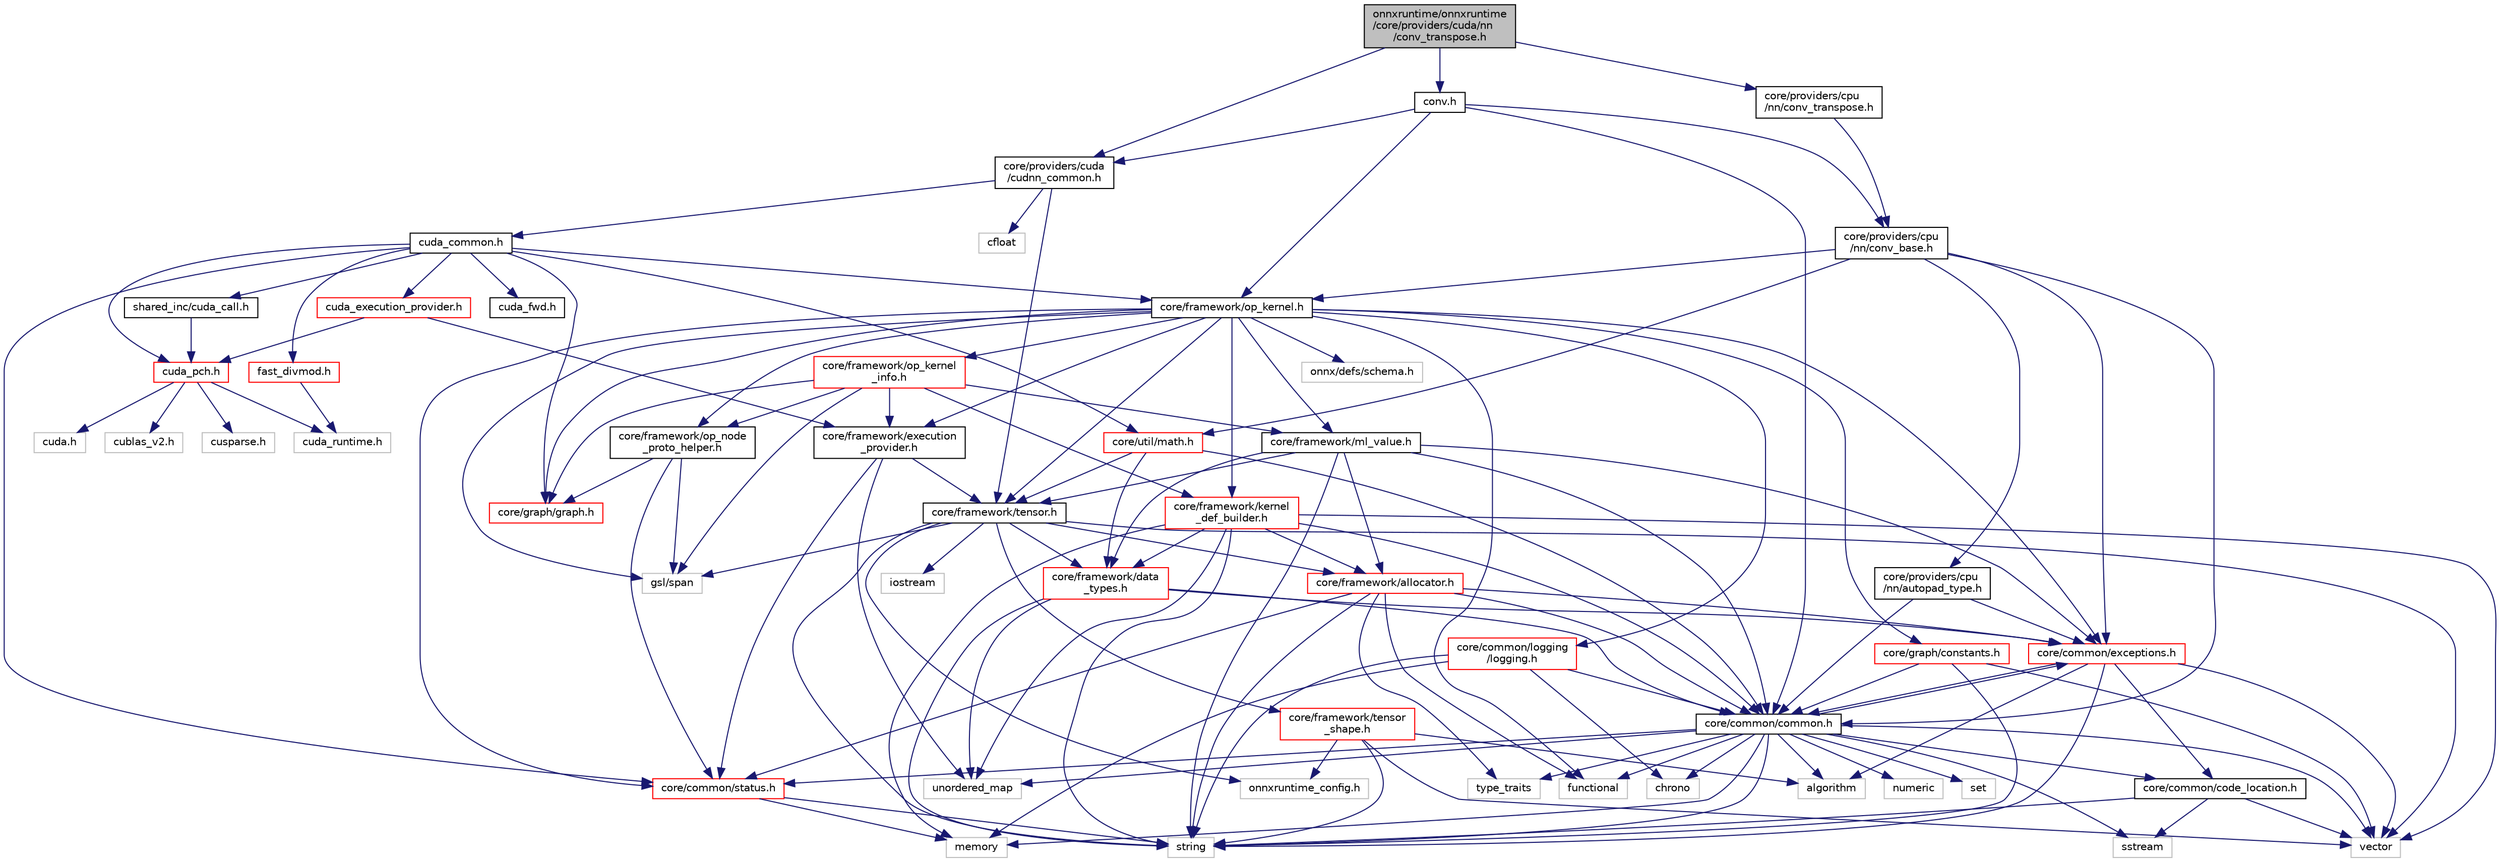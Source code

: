 digraph "onnxruntime/onnxruntime/core/providers/cuda/nn/conv_transpose.h"
{
  edge [fontname="Helvetica",fontsize="10",labelfontname="Helvetica",labelfontsize="10"];
  node [fontname="Helvetica",fontsize="10",shape=record];
  Node0 [label="onnxruntime/onnxruntime\l/core/providers/cuda/nn\l/conv_transpose.h",height=0.2,width=0.4,color="black", fillcolor="grey75", style="filled", fontcolor="black"];
  Node0 -> Node1 [color="midnightblue",fontsize="10",style="solid"];
  Node1 [label="core/providers/cuda\l/cudnn_common.h",height=0.2,width=0.4,color="black", fillcolor="white", style="filled",URL="$cudnn__common_8h.html"];
  Node1 -> Node2 [color="midnightblue",fontsize="10",style="solid"];
  Node2 [label="cuda_common.h",height=0.2,width=0.4,color="black", fillcolor="white", style="filled",URL="$cuda__common_8h.html"];
  Node2 -> Node3 [color="midnightblue",fontsize="10",style="solid"];
  Node3 [label="cuda_pch.h",height=0.2,width=0.4,color="red", fillcolor="white", style="filled",URL="$cuda__pch_8h.html"];
  Node3 -> Node4 [color="midnightblue",fontsize="10",style="solid"];
  Node4 [label="cuda.h",height=0.2,width=0.4,color="grey75", fillcolor="white", style="filled"];
  Node3 -> Node5 [color="midnightblue",fontsize="10",style="solid"];
  Node5 [label="cuda_runtime.h",height=0.2,width=0.4,color="grey75", fillcolor="white", style="filled"];
  Node3 -> Node6 [color="midnightblue",fontsize="10",style="solid"];
  Node6 [label="cublas_v2.h",height=0.2,width=0.4,color="grey75", fillcolor="white", style="filled"];
  Node3 -> Node7 [color="midnightblue",fontsize="10",style="solid"];
  Node7 [label="cusparse.h",height=0.2,width=0.4,color="grey75", fillcolor="white", style="filled"];
  Node2 -> Node10 [color="midnightblue",fontsize="10",style="solid"];
  Node10 [label="core/common/status.h",height=0.2,width=0.4,color="red", fillcolor="white", style="filled",URL="$status_8h.html"];
  Node10 -> Node11 [color="midnightblue",fontsize="10",style="solid"];
  Node11 [label="memory",height=0.2,width=0.4,color="grey75", fillcolor="white", style="filled"];
  Node10 -> Node12 [color="midnightblue",fontsize="10",style="solid"];
  Node12 [label="string",height=0.2,width=0.4,color="grey75", fillcolor="white", style="filled"];
  Node2 -> Node15 [color="midnightblue",fontsize="10",style="solid"];
  Node15 [label="core/framework/op_kernel.h",height=0.2,width=0.4,color="black", fillcolor="white", style="filled",URL="$op__kernel_8h.html"];
  Node15 -> Node16 [color="midnightblue",fontsize="10",style="solid"];
  Node16 [label="functional",height=0.2,width=0.4,color="grey75", fillcolor="white", style="filled"];
  Node15 -> Node17 [color="midnightblue",fontsize="10",style="solid"];
  Node17 [label="core/common/exceptions.h",height=0.2,width=0.4,color="red", fillcolor="white", style="filled",URL="$exceptions_8h.html"];
  Node17 -> Node18 [color="midnightblue",fontsize="10",style="solid"];
  Node18 [label="algorithm",height=0.2,width=0.4,color="grey75", fillcolor="white", style="filled"];
  Node17 -> Node12 [color="midnightblue",fontsize="10",style="solid"];
  Node17 -> Node22 [color="midnightblue",fontsize="10",style="solid"];
  Node22 [label="vector",height=0.2,width=0.4,color="grey75", fillcolor="white", style="filled"];
  Node17 -> Node23 [color="midnightblue",fontsize="10",style="solid"];
  Node23 [label="core/common/common.h",height=0.2,width=0.4,color="black", fillcolor="white", style="filled",URL="$include_2onnxruntime_2core_2common_2common_8h.html"];
  Node23 -> Node18 [color="midnightblue",fontsize="10",style="solid"];
  Node23 -> Node16 [color="midnightblue",fontsize="10",style="solid"];
  Node23 -> Node11 [color="midnightblue",fontsize="10",style="solid"];
  Node23 -> Node24 [color="midnightblue",fontsize="10",style="solid"];
  Node24 [label="numeric",height=0.2,width=0.4,color="grey75", fillcolor="white", style="filled"];
  Node23 -> Node25 [color="midnightblue",fontsize="10",style="solid"];
  Node25 [label="set",height=0.2,width=0.4,color="grey75", fillcolor="white", style="filled"];
  Node23 -> Node26 [color="midnightblue",fontsize="10",style="solid"];
  Node26 [label="sstream",height=0.2,width=0.4,color="grey75", fillcolor="white", style="filled"];
  Node23 -> Node12 [color="midnightblue",fontsize="10",style="solid"];
  Node23 -> Node27 [color="midnightblue",fontsize="10",style="solid"];
  Node27 [label="type_traits",height=0.2,width=0.4,color="grey75", fillcolor="white", style="filled"];
  Node23 -> Node28 [color="midnightblue",fontsize="10",style="solid"];
  Node28 [label="unordered_map",height=0.2,width=0.4,color="grey75", fillcolor="white", style="filled"];
  Node23 -> Node22 [color="midnightblue",fontsize="10",style="solid"];
  Node23 -> Node29 [color="midnightblue",fontsize="10",style="solid"];
  Node29 [label="chrono",height=0.2,width=0.4,color="grey75", fillcolor="white", style="filled"];
  Node23 -> Node30 [color="midnightblue",fontsize="10",style="solid"];
  Node30 [label="core/common/code_location.h",height=0.2,width=0.4,color="black", fillcolor="white", style="filled",URL="$code__location_8h.html"];
  Node30 -> Node26 [color="midnightblue",fontsize="10",style="solid"];
  Node30 -> Node12 [color="midnightblue",fontsize="10",style="solid"];
  Node30 -> Node22 [color="midnightblue",fontsize="10",style="solid"];
  Node23 -> Node17 [color="midnightblue",fontsize="10",style="solid"];
  Node23 -> Node10 [color="midnightblue",fontsize="10",style="solid"];
  Node17 -> Node30 [color="midnightblue",fontsize="10",style="solid"];
  Node15 -> Node31 [color="midnightblue",fontsize="10",style="solid"];
  Node31 [label="core/common/logging\l/logging.h",height=0.2,width=0.4,color="red", fillcolor="white", style="filled",URL="$logging_8h.html"];
  Node31 -> Node29 [color="midnightblue",fontsize="10",style="solid"];
  Node31 -> Node11 [color="midnightblue",fontsize="10",style="solid"];
  Node31 -> Node12 [color="midnightblue",fontsize="10",style="solid"];
  Node31 -> Node23 [color="midnightblue",fontsize="10",style="solid"];
  Node15 -> Node10 [color="midnightblue",fontsize="10",style="solid"];
  Node15 -> Node40 [color="midnightblue",fontsize="10",style="solid"];
  Node40 [label="core/framework/execution\l_provider.h",height=0.2,width=0.4,color="black", fillcolor="white", style="filled",URL="$execution__provider_8h.html"];
  Node40 -> Node28 [color="midnightblue",fontsize="10",style="solid"];
  Node40 -> Node10 [color="midnightblue",fontsize="10",style="solid"];
  Node40 -> Node41 [color="midnightblue",fontsize="10",style="solid"];
  Node41 [label="core/framework/tensor.h",height=0.2,width=0.4,color="black", fillcolor="white", style="filled",URL="$tensor_8h.html"];
  Node41 -> Node42 [color="midnightblue",fontsize="10",style="solid"];
  Node42 [label="iostream",height=0.2,width=0.4,color="grey75", fillcolor="white", style="filled"];
  Node41 -> Node12 [color="midnightblue",fontsize="10",style="solid"];
  Node41 -> Node22 [color="midnightblue",fontsize="10",style="solid"];
  Node41 -> Node43 [color="midnightblue",fontsize="10",style="solid"];
  Node43 [label="gsl/span",height=0.2,width=0.4,color="grey75", fillcolor="white", style="filled"];
  Node41 -> Node44 [color="midnightblue",fontsize="10",style="solid"];
  Node44 [label="core/framework/allocator.h",height=0.2,width=0.4,color="red", fillcolor="white", style="filled",URL="$framework_2allocator_8h.html"];
  Node44 -> Node16 [color="midnightblue",fontsize="10",style="solid"];
  Node44 -> Node12 [color="midnightblue",fontsize="10",style="solid"];
  Node44 -> Node27 [color="midnightblue",fontsize="10",style="solid"];
  Node44 -> Node23 [color="midnightblue",fontsize="10",style="solid"];
  Node44 -> Node17 [color="midnightblue",fontsize="10",style="solid"];
  Node44 -> Node10 [color="midnightblue",fontsize="10",style="solid"];
  Node41 -> Node54 [color="midnightblue",fontsize="10",style="solid"];
  Node54 [label="core/framework/data\l_types.h",height=0.2,width=0.4,color="red", fillcolor="white", style="filled",URL="$data__types_8h.html"];
  Node54 -> Node12 [color="midnightblue",fontsize="10",style="solid"];
  Node54 -> Node28 [color="midnightblue",fontsize="10",style="solid"];
  Node54 -> Node23 [color="midnightblue",fontsize="10",style="solid"];
  Node54 -> Node17 [color="midnightblue",fontsize="10",style="solid"];
  Node41 -> Node55 [color="midnightblue",fontsize="10",style="solid"];
  Node55 [label="core/framework/tensor\l_shape.h",height=0.2,width=0.4,color="red", fillcolor="white", style="filled",URL="$tensor__shape_8h.html"];
  Node55 -> Node22 [color="midnightblue",fontsize="10",style="solid"];
  Node55 -> Node18 [color="midnightblue",fontsize="10",style="solid"];
  Node55 -> Node12 [color="midnightblue",fontsize="10",style="solid"];
  Node55 -> Node57 [color="midnightblue",fontsize="10",style="solid"];
  Node57 [label="onnxruntime_config.h",height=0.2,width=0.4,color="grey75", fillcolor="white", style="filled"];
  Node41 -> Node57 [color="midnightblue",fontsize="10",style="solid"];
  Node15 -> Node58 [color="midnightblue",fontsize="10",style="solid"];
  Node58 [label="core/framework/kernel\l_def_builder.h",height=0.2,width=0.4,color="red", fillcolor="white", style="filled",URL="$kernel__def__builder_8h.html"];
  Node58 -> Node11 [color="midnightblue",fontsize="10",style="solid"];
  Node58 -> Node12 [color="midnightblue",fontsize="10",style="solid"];
  Node58 -> Node28 [color="midnightblue",fontsize="10",style="solid"];
  Node58 -> Node22 [color="midnightblue",fontsize="10",style="solid"];
  Node58 -> Node23 [color="midnightblue",fontsize="10",style="solid"];
  Node58 -> Node54 [color="midnightblue",fontsize="10",style="solid"];
  Node58 -> Node44 [color="midnightblue",fontsize="10",style="solid"];
  Node15 -> Node60 [color="midnightblue",fontsize="10",style="solid"];
  Node60 [label="core/framework/ml_value.h",height=0.2,width=0.4,color="black", fillcolor="white", style="filled",URL="$ml__value_8h.html"];
  Node60 -> Node12 [color="midnightblue",fontsize="10",style="solid"];
  Node60 -> Node23 [color="midnightblue",fontsize="10",style="solid"];
  Node60 -> Node17 [color="midnightblue",fontsize="10",style="solid"];
  Node60 -> Node44 [color="midnightblue",fontsize="10",style="solid"];
  Node60 -> Node54 [color="midnightblue",fontsize="10",style="solid"];
  Node60 -> Node41 [color="midnightblue",fontsize="10",style="solid"];
  Node15 -> Node61 [color="midnightblue",fontsize="10",style="solid"];
  Node61 [label="core/framework/op_kernel\l_info.h",height=0.2,width=0.4,color="red", fillcolor="white", style="filled",URL="$op__kernel__info_8h.html"];
  Node61 -> Node40 [color="midnightblue",fontsize="10",style="solid"];
  Node61 -> Node58 [color="midnightblue",fontsize="10",style="solid"];
  Node61 -> Node60 [color="midnightblue",fontsize="10",style="solid"];
  Node61 -> Node62 [color="midnightblue",fontsize="10",style="solid"];
  Node62 [label="core/framework/op_node\l_proto_helper.h",height=0.2,width=0.4,color="black", fillcolor="white", style="filled",URL="$op__node__proto__helper_8h.html"];
  Node62 -> Node10 [color="midnightblue",fontsize="10",style="solid"];
  Node62 -> Node63 [color="midnightblue",fontsize="10",style="solid"];
  Node63 [label="core/graph/graph.h",height=0.2,width=0.4,color="red", fillcolor="white", style="filled",URL="$graph_8h.html"];
  Node62 -> Node43 [color="midnightblue",fontsize="10",style="solid"];
  Node61 -> Node63 [color="midnightblue",fontsize="10",style="solid"];
  Node61 -> Node43 [color="midnightblue",fontsize="10",style="solid"];
  Node15 -> Node62 [color="midnightblue",fontsize="10",style="solid"];
  Node15 -> Node41 [color="midnightblue",fontsize="10",style="solid"];
  Node15 -> Node68 [color="midnightblue",fontsize="10",style="solid"];
  Node68 [label="core/graph/constants.h",height=0.2,width=0.4,color="red", fillcolor="white", style="filled",URL="$constants_8h.html"];
  Node68 -> Node12 [color="midnightblue",fontsize="10",style="solid"];
  Node68 -> Node22 [color="midnightblue",fontsize="10",style="solid"];
  Node68 -> Node23 [color="midnightblue",fontsize="10",style="solid"];
  Node15 -> Node63 [color="midnightblue",fontsize="10",style="solid"];
  Node15 -> Node43 [color="midnightblue",fontsize="10",style="solid"];
  Node15 -> Node72 [color="midnightblue",fontsize="10",style="solid"];
  Node72 [label="onnx/defs/schema.h",height=0.2,width=0.4,color="grey75", fillcolor="white", style="filled"];
  Node2 -> Node63 [color="midnightblue",fontsize="10",style="solid"];
  Node2 -> Node76 [color="midnightblue",fontsize="10",style="solid"];
  Node76 [label="shared_inc/cuda_call.h",height=0.2,width=0.4,color="black", fillcolor="white", style="filled",URL="$cuda__call_8h.html"];
  Node76 -> Node3 [color="midnightblue",fontsize="10",style="solid"];
  Node2 -> Node77 [color="midnightblue",fontsize="10",style="solid"];
  Node77 [label="cuda_execution_provider.h",height=0.2,width=0.4,color="red", fillcolor="white", style="filled",URL="$cuda__execution__provider_8h.html"];
  Node77 -> Node3 [color="midnightblue",fontsize="10",style="solid"];
  Node77 -> Node40 [color="midnightblue",fontsize="10",style="solid"];
  Node2 -> Node83 [color="midnightblue",fontsize="10",style="solid"];
  Node83 [label="fast_divmod.h",height=0.2,width=0.4,color="red", fillcolor="white", style="filled",URL="$fast__divmod_8h.html"];
  Node83 -> Node5 [color="midnightblue",fontsize="10",style="solid"];
  Node2 -> Node86 [color="midnightblue",fontsize="10",style="solid"];
  Node86 [label="core/util/math.h",height=0.2,width=0.4,color="red", fillcolor="white", style="filled",URL="$math_8h.html"];
  Node86 -> Node23 [color="midnightblue",fontsize="10",style="solid"];
  Node86 -> Node54 [color="midnightblue",fontsize="10",style="solid"];
  Node86 -> Node41 [color="midnightblue",fontsize="10",style="solid"];
  Node2 -> Node88 [color="midnightblue",fontsize="10",style="solid"];
  Node88 [label="cuda_fwd.h",height=0.2,width=0.4,color="black", fillcolor="white", style="filled",URL="$cuda__fwd_8h.html"];
  Node1 -> Node41 [color="midnightblue",fontsize="10",style="solid"];
  Node1 -> Node89 [color="midnightblue",fontsize="10",style="solid"];
  Node89 [label="cfloat",height=0.2,width=0.4,color="grey75", fillcolor="white", style="filled"];
  Node0 -> Node90 [color="midnightblue",fontsize="10",style="solid"];
  Node90 [label="core/providers/cpu\l/nn/conv_transpose.h",height=0.2,width=0.4,color="black", fillcolor="white", style="filled",URL="$cpu_2nn_2conv__transpose_8h.html"];
  Node90 -> Node91 [color="midnightblue",fontsize="10",style="solid"];
  Node91 [label="core/providers/cpu\l/nn/conv_base.h",height=0.2,width=0.4,color="black", fillcolor="white", style="filled",URL="$conv__base_8h.html"];
  Node91 -> Node23 [color="midnightblue",fontsize="10",style="solid"];
  Node91 -> Node17 [color="midnightblue",fontsize="10",style="solid"];
  Node91 -> Node15 [color="midnightblue",fontsize="10",style="solid"];
  Node91 -> Node92 [color="midnightblue",fontsize="10",style="solid"];
  Node92 [label="core/providers/cpu\l/nn/autopad_type.h",height=0.2,width=0.4,color="black", fillcolor="white", style="filled",URL="$autopad__type_8h.html"];
  Node92 -> Node23 [color="midnightblue",fontsize="10",style="solid"];
  Node92 -> Node17 [color="midnightblue",fontsize="10",style="solid"];
  Node91 -> Node86 [color="midnightblue",fontsize="10",style="solid"];
  Node0 -> Node93 [color="midnightblue",fontsize="10",style="solid"];
  Node93 [label="conv.h",height=0.2,width=0.4,color="black", fillcolor="white", style="filled",URL="$cuda_2nn_2conv_8h.html"];
  Node93 -> Node23 [color="midnightblue",fontsize="10",style="solid"];
  Node93 -> Node15 [color="midnightblue",fontsize="10",style="solid"];
  Node93 -> Node1 [color="midnightblue",fontsize="10",style="solid"];
  Node93 -> Node91 [color="midnightblue",fontsize="10",style="solid"];
}
